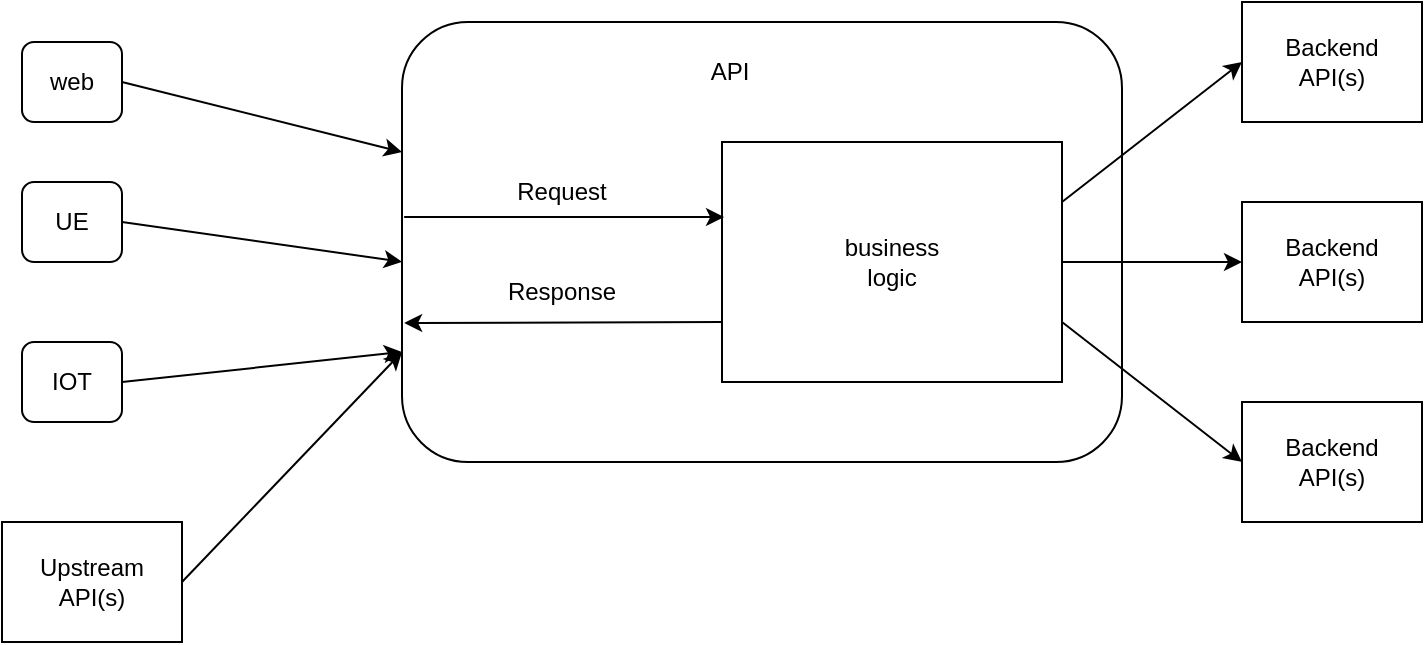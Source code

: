 <mxfile version="20.8.10" type="device" pages="5"><diagram id="UTQJ4f1rIJusMG6LC2Vi" name="api overview"><mxGraphModel dx="1114" dy="807" grid="1" gridSize="10" guides="1" tooltips="1" connect="1" arrows="1" fold="1" page="1" pageScale="1" pageWidth="827" pageHeight="1169" math="0" shadow="0"><root><mxCell id="0"/><mxCell id="1" parent="0"/><mxCell id="LK-l4XU__9V34fH3CyG--2" value="" style="rounded=1;whiteSpace=wrap;html=1;" vertex="1" parent="1"><mxGeometry x="280" y="190" width="360" height="220" as="geometry"/></mxCell><mxCell id="LK-l4XU__9V34fH3CyG--5" style="edgeStyle=none;rounded=0;orthogonalLoop=1;jettySize=auto;html=1;exitX=0;exitY=0.75;exitDx=0;exitDy=0;entryX=0.003;entryY=0.684;entryDx=0;entryDy=0;entryPerimeter=0;" edge="1" parent="1" source="LK-l4XU__9V34fH3CyG--3" target="LK-l4XU__9V34fH3CyG--2"><mxGeometry relative="1" as="geometry"/></mxCell><mxCell id="LK-l4XU__9V34fH3CyG--22" style="edgeStyle=none;rounded=0;orthogonalLoop=1;jettySize=auto;html=1;exitX=1;exitY=0.5;exitDx=0;exitDy=0;entryX=0;entryY=0.5;entryDx=0;entryDy=0;" edge="1" parent="1" source="LK-l4XU__9V34fH3CyG--3" target="LK-l4XU__9V34fH3CyG--19"><mxGeometry relative="1" as="geometry"/></mxCell><mxCell id="LK-l4XU__9V34fH3CyG--23" style="edgeStyle=none;rounded=0;orthogonalLoop=1;jettySize=auto;html=1;exitX=1;exitY=0.75;exitDx=0;exitDy=0;entryX=0;entryY=0.5;entryDx=0;entryDy=0;" edge="1" parent="1" source="LK-l4XU__9V34fH3CyG--3" target="LK-l4XU__9V34fH3CyG--20"><mxGeometry relative="1" as="geometry"/></mxCell><mxCell id="LK-l4XU__9V34fH3CyG--3" value="business&lt;br&gt;logic" style="rounded=0;whiteSpace=wrap;html=1;" vertex="1" parent="1"><mxGeometry x="440" y="250" width="170" height="120" as="geometry"/></mxCell><mxCell id="LK-l4XU__9V34fH3CyG--4" value="" style="endArrow=classic;html=1;rounded=0;exitX=0.003;exitY=0.443;exitDx=0;exitDy=0;exitPerimeter=0;entryX=0.006;entryY=0.313;entryDx=0;entryDy=0;entryPerimeter=0;" edge="1" parent="1" source="LK-l4XU__9V34fH3CyG--2" target="LK-l4XU__9V34fH3CyG--3"><mxGeometry width="50" height="50" relative="1" as="geometry"><mxPoint x="390" y="430" as="sourcePoint"/><mxPoint x="440" y="380" as="targetPoint"/></mxGeometry></mxCell><mxCell id="LK-l4XU__9V34fH3CyG--6" value="Request" style="text;html=1;strokeColor=none;fillColor=none;align=center;verticalAlign=middle;whiteSpace=wrap;rounded=0;" vertex="1" parent="1"><mxGeometry x="330" y="260" width="60" height="30" as="geometry"/></mxCell><mxCell id="LK-l4XU__9V34fH3CyG--7" value="Response" style="text;html=1;strokeColor=none;fillColor=none;align=center;verticalAlign=middle;whiteSpace=wrap;rounded=0;" vertex="1" parent="1"><mxGeometry x="330" y="310" width="60" height="30" as="geometry"/></mxCell><mxCell id="LK-l4XU__9V34fH3CyG--17" style="edgeStyle=none;rounded=0;orthogonalLoop=1;jettySize=auto;html=1;exitX=1;exitY=0.5;exitDx=0;exitDy=0;" edge="1" parent="1" source="LK-l4XU__9V34fH3CyG--8" target="LK-l4XU__9V34fH3CyG--2"><mxGeometry relative="1" as="geometry"/></mxCell><mxCell id="LK-l4XU__9V34fH3CyG--8" value="web" style="rounded=1;whiteSpace=wrap;html=1;" vertex="1" parent="1"><mxGeometry x="90" y="200" width="50" height="40" as="geometry"/></mxCell><mxCell id="LK-l4XU__9V34fH3CyG--16" style="edgeStyle=none;rounded=0;orthogonalLoop=1;jettySize=auto;html=1;exitX=1;exitY=0.5;exitDx=0;exitDy=0;entryX=0;entryY=0.545;entryDx=0;entryDy=0;entryPerimeter=0;" edge="1" parent="1" source="LK-l4XU__9V34fH3CyG--9" target="LK-l4XU__9V34fH3CyG--2"><mxGeometry relative="1" as="geometry"/></mxCell><mxCell id="LK-l4XU__9V34fH3CyG--9" value="UE" style="rounded=1;whiteSpace=wrap;html=1;" vertex="1" parent="1"><mxGeometry x="90" y="270" width="50" height="40" as="geometry"/></mxCell><mxCell id="LK-l4XU__9V34fH3CyG--15" style="edgeStyle=none;rounded=0;orthogonalLoop=1;jettySize=auto;html=1;exitX=1;exitY=0.5;exitDx=0;exitDy=0;entryX=0;entryY=0.75;entryDx=0;entryDy=0;" edge="1" parent="1" source="LK-l4XU__9V34fH3CyG--10" target="LK-l4XU__9V34fH3CyG--2"><mxGeometry relative="1" as="geometry"/></mxCell><mxCell id="LK-l4XU__9V34fH3CyG--10" value="IOT" style="rounded=1;whiteSpace=wrap;html=1;" vertex="1" parent="1"><mxGeometry x="90" y="350" width="50" height="40" as="geometry"/></mxCell><mxCell id="LK-l4XU__9V34fH3CyG--12" value="API" style="text;html=1;strokeColor=none;fillColor=none;align=center;verticalAlign=middle;whiteSpace=wrap;rounded=0;" vertex="1" parent="1"><mxGeometry x="414" y="200" width="60" height="30" as="geometry"/></mxCell><mxCell id="LK-l4XU__9V34fH3CyG--14" style="edgeStyle=none;rounded=0;orthogonalLoop=1;jettySize=auto;html=1;exitX=1;exitY=0.5;exitDx=0;exitDy=0;entryX=0;entryY=0.75;entryDx=0;entryDy=0;" edge="1" parent="1" source="LK-l4XU__9V34fH3CyG--13" target="LK-l4XU__9V34fH3CyG--2"><mxGeometry relative="1" as="geometry"/></mxCell><mxCell id="LK-l4XU__9V34fH3CyG--13" value="Upstream&lt;br&gt;API(s)" style="rounded=0;whiteSpace=wrap;html=1;" vertex="1" parent="1"><mxGeometry x="80" y="440" width="90" height="60" as="geometry"/></mxCell><mxCell id="LK-l4XU__9V34fH3CyG--18" value="Backend&lt;br&gt;API(s)" style="rounded=0;whiteSpace=wrap;html=1;" vertex="1" parent="1"><mxGeometry x="700" y="180" width="90" height="60" as="geometry"/></mxCell><mxCell id="LK-l4XU__9V34fH3CyG--19" value="Backend&lt;br&gt;API(s)" style="rounded=0;whiteSpace=wrap;html=1;" vertex="1" parent="1"><mxGeometry x="700" y="280" width="90" height="60" as="geometry"/></mxCell><mxCell id="LK-l4XU__9V34fH3CyG--20" value="Backend&lt;br&gt;API(s)" style="rounded=0;whiteSpace=wrap;html=1;" vertex="1" parent="1"><mxGeometry x="700" y="380" width="90" height="60" as="geometry"/></mxCell><mxCell id="LK-l4XU__9V34fH3CyG--21" value="" style="endArrow=classic;html=1;rounded=0;entryX=0;entryY=0.5;entryDx=0;entryDy=0;exitX=1;exitY=0.25;exitDx=0;exitDy=0;" edge="1" parent="1" source="LK-l4XU__9V34fH3CyG--3" target="LK-l4XU__9V34fH3CyG--18"><mxGeometry width="50" height="50" relative="1" as="geometry"><mxPoint x="390" y="430" as="sourcePoint"/><mxPoint x="440" y="380" as="targetPoint"/></mxGeometry></mxCell></root></mxGraphModel></diagram><diagram name="app deployment" id="UYutnCGMAZkLk47_DXjc"><mxGraphModel dx="1114" dy="807" grid="1" gridSize="10" guides="1" tooltips="1" connect="1" arrows="1" fold="1" page="1" pageScale="1" pageWidth="827" pageHeight="1169" math="0" shadow="0"><root><mxCell id="0"/><mxCell id="1" parent="0"/><mxCell id="0VnhGEaTbnOaIFjY1VzX-1" value="Internet" style="rounded=1;whiteSpace=wrap;html=1;" vertex="1" parent="1"><mxGeometry x="360" y="30" width="120" height="60" as="geometry"/></mxCell><mxCell id="0VnhGEaTbnOaIFjY1VzX-2" value="FW" style="rounded=1;whiteSpace=wrap;html=1;" vertex="1" parent="1"><mxGeometry x="360" y="140" width="120" height="60" as="geometry"/></mxCell><mxCell id="0VnhGEaTbnOaIFjY1VzX-7" style="rounded=0;orthogonalLoop=1;jettySize=auto;html=1;exitX=0.5;exitY=1;exitDx=0;exitDy=0;" edge="1" parent="1" source="0VnhGEaTbnOaIFjY1VzX-3" target="0VnhGEaTbnOaIFjY1VzX-4"><mxGeometry relative="1" as="geometry"/></mxCell><mxCell id="0VnhGEaTbnOaIFjY1VzX-9" style="edgeStyle=none;rounded=0;orthogonalLoop=1;jettySize=auto;html=1;exitX=0.5;exitY=1;exitDx=0;exitDy=0;entryX=0.5;entryY=0;entryDx=0;entryDy=0;" edge="1" parent="1" source="0VnhGEaTbnOaIFjY1VzX-3" target="0VnhGEaTbnOaIFjY1VzX-5"><mxGeometry relative="1" as="geometry"/></mxCell><mxCell id="0VnhGEaTbnOaIFjY1VzX-10" style="edgeStyle=none;rounded=0;orthogonalLoop=1;jettySize=auto;html=1;exitX=0.5;exitY=1;exitDx=0;exitDy=0;entryX=0.5;entryY=0;entryDx=0;entryDy=0;" edge="1" parent="1" source="0VnhGEaTbnOaIFjY1VzX-3" target="0VnhGEaTbnOaIFjY1VzX-6"><mxGeometry relative="1" as="geometry"/></mxCell><mxCell id="0VnhGEaTbnOaIFjY1VzX-3" value="LB" style="rounded=1;whiteSpace=wrap;html=1;" vertex="1" parent="1"><mxGeometry x="360" y="230" width="120" height="60" as="geometry"/></mxCell><mxCell id="0VnhGEaTbnOaIFjY1VzX-31" style="edgeStyle=none;rounded=0;orthogonalLoop=1;jettySize=auto;html=1;exitX=0.5;exitY=1;exitDx=0;exitDy=0;entryX=0.5;entryY=0;entryDx=0;entryDy=0;" edge="1" parent="1" source="0VnhGEaTbnOaIFjY1VzX-4" target="0VnhGEaTbnOaIFjY1VzX-15"><mxGeometry relative="1" as="geometry"/></mxCell><mxCell id="0VnhGEaTbnOaIFjY1VzX-32" style="edgeStyle=none;rounded=0;orthogonalLoop=1;jettySize=auto;html=1;exitX=0.5;exitY=1;exitDx=0;exitDy=0;" edge="1" parent="1" source="0VnhGEaTbnOaIFjY1VzX-4" target="0VnhGEaTbnOaIFjY1VzX-17"><mxGeometry relative="1" as="geometry"/></mxCell><mxCell id="0VnhGEaTbnOaIFjY1VzX-33" style="edgeStyle=none;rounded=0;orthogonalLoop=1;jettySize=auto;html=1;exitX=0.5;exitY=1;exitDx=0;exitDy=0;entryX=0.5;entryY=0;entryDx=0;entryDy=0;" edge="1" parent="1" source="0VnhGEaTbnOaIFjY1VzX-4" target="0VnhGEaTbnOaIFjY1VzX-19"><mxGeometry relative="1" as="geometry"/></mxCell><mxCell id="0VnhGEaTbnOaIFjY1VzX-34" style="edgeStyle=none;rounded=0;orthogonalLoop=1;jettySize=auto;html=1;exitX=0.5;exitY=1;exitDx=0;exitDy=0;entryX=0.5;entryY=0;entryDx=0;entryDy=0;" edge="1" parent="1" source="0VnhGEaTbnOaIFjY1VzX-4" target="0VnhGEaTbnOaIFjY1VzX-21"><mxGeometry relative="1" as="geometry"/></mxCell><mxCell id="0VnhGEaTbnOaIFjY1VzX-35" style="edgeStyle=none;rounded=0;orthogonalLoop=1;jettySize=auto;html=1;exitX=0.5;exitY=1;exitDx=0;exitDy=0;entryX=0.6;entryY=0;entryDx=0;entryDy=0;entryPerimeter=0;" edge="1" parent="1" source="0VnhGEaTbnOaIFjY1VzX-4" target="0VnhGEaTbnOaIFjY1VzX-23"><mxGeometry relative="1" as="geometry"/></mxCell><mxCell id="0VnhGEaTbnOaIFjY1VzX-4" value="reverse proxy" style="rounded=1;whiteSpace=wrap;html=1;" vertex="1" parent="1"><mxGeometry x="200" y="330" width="120" height="60" as="geometry"/></mxCell><mxCell id="0VnhGEaTbnOaIFjY1VzX-36" style="edgeStyle=none;rounded=0;orthogonalLoop=1;jettySize=auto;html=1;exitX=0.5;exitY=1;exitDx=0;exitDy=0;entryX=0.5;entryY=0;entryDx=0;entryDy=0;" edge="1" parent="1" source="0VnhGEaTbnOaIFjY1VzX-5" target="0VnhGEaTbnOaIFjY1VzX-15"><mxGeometry relative="1" as="geometry"/></mxCell><mxCell id="0VnhGEaTbnOaIFjY1VzX-37" style="edgeStyle=none;rounded=0;orthogonalLoop=1;jettySize=auto;html=1;exitX=0.5;exitY=1;exitDx=0;exitDy=0;entryX=0.5;entryY=0;entryDx=0;entryDy=0;" edge="1" parent="1" source="0VnhGEaTbnOaIFjY1VzX-5" target="0VnhGEaTbnOaIFjY1VzX-17"><mxGeometry relative="1" as="geometry"/></mxCell><mxCell id="0VnhGEaTbnOaIFjY1VzX-38" style="edgeStyle=none;rounded=0;orthogonalLoop=1;jettySize=auto;html=1;exitX=0.5;exitY=1;exitDx=0;exitDy=0;" edge="1" parent="1" source="0VnhGEaTbnOaIFjY1VzX-5" target="0VnhGEaTbnOaIFjY1VzX-19"><mxGeometry relative="1" as="geometry"/></mxCell><mxCell id="0VnhGEaTbnOaIFjY1VzX-39" style="edgeStyle=none;rounded=0;orthogonalLoop=1;jettySize=auto;html=1;exitX=0.5;exitY=1;exitDx=0;exitDy=0;entryX=0.5;entryY=0;entryDx=0;entryDy=0;" edge="1" parent="1" source="0VnhGEaTbnOaIFjY1VzX-5" target="0VnhGEaTbnOaIFjY1VzX-21"><mxGeometry relative="1" as="geometry"/></mxCell><mxCell id="0VnhGEaTbnOaIFjY1VzX-40" style="edgeStyle=none;rounded=0;orthogonalLoop=1;jettySize=auto;html=1;exitX=0.5;exitY=1;exitDx=0;exitDy=0;entryX=0.625;entryY=0;entryDx=0;entryDy=0;entryPerimeter=0;" edge="1" parent="1" source="0VnhGEaTbnOaIFjY1VzX-5" target="0VnhGEaTbnOaIFjY1VzX-23"><mxGeometry relative="1" as="geometry"/></mxCell><mxCell id="0VnhGEaTbnOaIFjY1VzX-5" value="reverse proxy" style="rounded=1;whiteSpace=wrap;html=1;" vertex="1" parent="1"><mxGeometry x="360" y="330" width="120" height="60" as="geometry"/></mxCell><mxCell id="0VnhGEaTbnOaIFjY1VzX-41" style="edgeStyle=none;rounded=0;orthogonalLoop=1;jettySize=auto;html=1;exitX=0.5;exitY=1;exitDx=0;exitDy=0;entryX=0.5;entryY=0;entryDx=0;entryDy=0;" edge="1" parent="1" source="0VnhGEaTbnOaIFjY1VzX-6" target="0VnhGEaTbnOaIFjY1VzX-15"><mxGeometry relative="1" as="geometry"/></mxCell><mxCell id="0VnhGEaTbnOaIFjY1VzX-42" style="edgeStyle=none;rounded=0;orthogonalLoop=1;jettySize=auto;html=1;exitX=0.5;exitY=1;exitDx=0;exitDy=0;entryX=0.5;entryY=0;entryDx=0;entryDy=0;" edge="1" parent="1" source="0VnhGEaTbnOaIFjY1VzX-6" target="0VnhGEaTbnOaIFjY1VzX-17"><mxGeometry relative="1" as="geometry"/></mxCell><mxCell id="0VnhGEaTbnOaIFjY1VzX-43" style="edgeStyle=none;rounded=0;orthogonalLoop=1;jettySize=auto;html=1;exitX=0.5;exitY=1;exitDx=0;exitDy=0;entryX=0.5;entryY=0;entryDx=0;entryDy=0;" edge="1" parent="1" source="0VnhGEaTbnOaIFjY1VzX-6" target="0VnhGEaTbnOaIFjY1VzX-19"><mxGeometry relative="1" as="geometry"/></mxCell><mxCell id="0VnhGEaTbnOaIFjY1VzX-44" style="edgeStyle=none;rounded=0;orthogonalLoop=1;jettySize=auto;html=1;exitX=0.5;exitY=1;exitDx=0;exitDy=0;" edge="1" parent="1" source="0VnhGEaTbnOaIFjY1VzX-6" target="0VnhGEaTbnOaIFjY1VzX-21"><mxGeometry relative="1" as="geometry"/></mxCell><mxCell id="0VnhGEaTbnOaIFjY1VzX-45" style="edgeStyle=none;rounded=0;orthogonalLoop=1;jettySize=auto;html=1;exitX=0.5;exitY=1;exitDx=0;exitDy=0;entryX=0.592;entryY=0;entryDx=0;entryDy=0;entryPerimeter=0;" edge="1" parent="1" source="0VnhGEaTbnOaIFjY1VzX-6" target="0VnhGEaTbnOaIFjY1VzX-23"><mxGeometry relative="1" as="geometry"/></mxCell><mxCell id="0VnhGEaTbnOaIFjY1VzX-6" value="reverse proxy" style="rounded=1;whiteSpace=wrap;html=1;" vertex="1" parent="1"><mxGeometry x="520" y="330" width="120" height="60" as="geometry"/></mxCell><mxCell id="0VnhGEaTbnOaIFjY1VzX-12" value="" style="endArrow=none;html=1;rounded=0;" edge="1" parent="1"><mxGeometry width="50" height="50" relative="1" as="geometry"><mxPoint x="80" y="120" as="sourcePoint"/><mxPoint x="770" y="120" as="targetPoint"/></mxGeometry></mxCell><mxCell id="0VnhGEaTbnOaIFjY1VzX-13" value="" style="endArrow=classic;html=1;rounded=0;entryX=0.5;entryY=0;entryDx=0;entryDy=0;" edge="1" parent="1" source="0VnhGEaTbnOaIFjY1VzX-2" target="0VnhGEaTbnOaIFjY1VzX-3"><mxGeometry width="50" height="50" relative="1" as="geometry"><mxPoint x="390" y="440" as="sourcePoint"/><mxPoint x="440" y="390" as="targetPoint"/></mxGeometry></mxCell><mxCell id="0VnhGEaTbnOaIFjY1VzX-46" style="edgeStyle=none;rounded=0;orthogonalLoop=1;jettySize=auto;html=1;exitX=0.5;exitY=1;exitDx=0;exitDy=0;entryX=0.5;entryY=0;entryDx=0;entryDy=0;" edge="1" parent="1" source="0VnhGEaTbnOaIFjY1VzX-14" target="0VnhGEaTbnOaIFjY1VzX-26"><mxGeometry relative="1" as="geometry"/></mxCell><mxCell id="0VnhGEaTbnOaIFjY1VzX-14" value="api server" style="rounded=1;whiteSpace=wrap;html=1;" vertex="1" parent="1"><mxGeometry x="50" y="480" width="120" height="60" as="geometry"/></mxCell><mxCell id="0VnhGEaTbnOaIFjY1VzX-15" value="FW" style="rounded=1;whiteSpace=wrap;html=1;" vertex="1" parent="1"><mxGeometry x="50" y="450" width="120" height="30" as="geometry"/></mxCell><mxCell id="0VnhGEaTbnOaIFjY1VzX-47" style="edgeStyle=none;rounded=0;orthogonalLoop=1;jettySize=auto;html=1;exitX=0.5;exitY=1;exitDx=0;exitDy=0;entryX=0.5;entryY=0;entryDx=0;entryDy=0;" edge="1" parent="1" source="0VnhGEaTbnOaIFjY1VzX-16" target="0VnhGEaTbnOaIFjY1VzX-26"><mxGeometry relative="1" as="geometry"/></mxCell><mxCell id="0VnhGEaTbnOaIFjY1VzX-16" value="api server" style="rounded=1;whiteSpace=wrap;html=1;" vertex="1" parent="1"><mxGeometry x="210" y="480" width="120" height="60" as="geometry"/></mxCell><mxCell id="0VnhGEaTbnOaIFjY1VzX-17" value="FW" style="rounded=1;whiteSpace=wrap;html=1;" vertex="1" parent="1"><mxGeometry x="210" y="450" width="120" height="30" as="geometry"/></mxCell><mxCell id="0VnhGEaTbnOaIFjY1VzX-48" style="edgeStyle=none;rounded=0;orthogonalLoop=1;jettySize=auto;html=1;exitX=0.5;exitY=1;exitDx=0;exitDy=0;entryX=0.5;entryY=0;entryDx=0;entryDy=0;" edge="1" parent="1" source="0VnhGEaTbnOaIFjY1VzX-18" target="0VnhGEaTbnOaIFjY1VzX-26"><mxGeometry relative="1" as="geometry"/></mxCell><mxCell id="0VnhGEaTbnOaIFjY1VzX-18" value="api server" style="rounded=1;whiteSpace=wrap;html=1;" vertex="1" parent="1"><mxGeometry x="370" y="480" width="120" height="60" as="geometry"/></mxCell><mxCell id="0VnhGEaTbnOaIFjY1VzX-19" value="FW" style="rounded=1;whiteSpace=wrap;html=1;" vertex="1" parent="1"><mxGeometry x="370" y="450" width="120" height="30" as="geometry"/></mxCell><mxCell id="0VnhGEaTbnOaIFjY1VzX-49" style="edgeStyle=none;rounded=0;orthogonalLoop=1;jettySize=auto;html=1;exitX=0.5;exitY=1;exitDx=0;exitDy=0;entryX=0.5;entryY=0;entryDx=0;entryDy=0;" edge="1" parent="1" source="0VnhGEaTbnOaIFjY1VzX-20" target="0VnhGEaTbnOaIFjY1VzX-26"><mxGeometry relative="1" as="geometry"/></mxCell><mxCell id="0VnhGEaTbnOaIFjY1VzX-20" value="api server" style="rounded=1;whiteSpace=wrap;html=1;" vertex="1" parent="1"><mxGeometry x="530" y="480" width="120" height="60" as="geometry"/></mxCell><mxCell id="0VnhGEaTbnOaIFjY1VzX-21" value="FW" style="rounded=1;whiteSpace=wrap;html=1;" vertex="1" parent="1"><mxGeometry x="530" y="450" width="120" height="30" as="geometry"/></mxCell><mxCell id="0VnhGEaTbnOaIFjY1VzX-50" style="edgeStyle=none;rounded=0;orthogonalLoop=1;jettySize=auto;html=1;exitX=0.5;exitY=1;exitDx=0;exitDy=0;entryX=0.5;entryY=0;entryDx=0;entryDy=0;" edge="1" parent="1" source="0VnhGEaTbnOaIFjY1VzX-22" target="0VnhGEaTbnOaIFjY1VzX-26"><mxGeometry relative="1" as="geometry"><mxPoint x="400" y="580" as="targetPoint"/></mxGeometry></mxCell><mxCell id="0VnhGEaTbnOaIFjY1VzX-22" value="api server" style="rounded=1;whiteSpace=wrap;html=1;" vertex="1" parent="1"><mxGeometry x="677" y="480" width="120" height="60" as="geometry"/></mxCell><mxCell id="0VnhGEaTbnOaIFjY1VzX-23" value="FW" style="rounded=1;whiteSpace=wrap;html=1;" vertex="1" parent="1"><mxGeometry x="677" y="450" width="120" height="30" as="geometry"/></mxCell><mxCell id="0VnhGEaTbnOaIFjY1VzX-24" value="DB" style="shape=cylinder3;whiteSpace=wrap;html=1;boundedLbl=1;backgroundOutline=1;size=15;" vertex="1" parent="1"><mxGeometry x="250" y="680" width="110" height="80" as="geometry"/></mxCell><mxCell id="0VnhGEaTbnOaIFjY1VzX-25" value="DB" style="shape=cylinder3;whiteSpace=wrap;html=1;boundedLbl=1;backgroundOutline=1;size=15;" vertex="1" parent="1"><mxGeometry x="500" y="680" width="110" height="80" as="geometry"/></mxCell><mxCell id="0VnhGEaTbnOaIFjY1VzX-28" style="edgeStyle=none;rounded=0;orthogonalLoop=1;jettySize=auto;html=1;exitX=0.5;exitY=1;exitDx=0;exitDy=0;entryX=0.5;entryY=0;entryDx=0;entryDy=0;entryPerimeter=0;" edge="1" parent="1" source="0VnhGEaTbnOaIFjY1VzX-26" target="0VnhGEaTbnOaIFjY1VzX-24"><mxGeometry relative="1" as="geometry"/></mxCell><mxCell id="0VnhGEaTbnOaIFjY1VzX-30" style="edgeStyle=none;rounded=0;orthogonalLoop=1;jettySize=auto;html=1;exitX=0.5;exitY=1;exitDx=0;exitDy=0;" edge="1" parent="1" source="0VnhGEaTbnOaIFjY1VzX-26" target="0VnhGEaTbnOaIFjY1VzX-29"><mxGeometry relative="1" as="geometry"/></mxCell><mxCell id="0VnhGEaTbnOaIFjY1VzX-26" value="LB" style="rounded=1;whiteSpace=wrap;html=1;" vertex="1" parent="1"><mxGeometry x="367" y="584.5" width="120" height="60" as="geometry"/></mxCell><mxCell id="0VnhGEaTbnOaIFjY1VzX-27" value="" style="endArrow=classic;html=1;rounded=0;entryX=0.445;entryY=-0.025;entryDx=0;entryDy=0;entryPerimeter=0;exitX=0.5;exitY=1;exitDx=0;exitDy=0;" edge="1" parent="1" source="0VnhGEaTbnOaIFjY1VzX-26" target="0VnhGEaTbnOaIFjY1VzX-25"><mxGeometry width="50" height="50" relative="1" as="geometry"><mxPoint x="390" y="440" as="sourcePoint"/><mxPoint x="440" y="390" as="targetPoint"/></mxGeometry></mxCell><mxCell id="0VnhGEaTbnOaIFjY1VzX-29" value="DB" style="shape=cylinder3;whiteSpace=wrap;html=1;boundedLbl=1;backgroundOutline=1;size=15;" vertex="1" parent="1"><mxGeometry x="373" y="680" width="110" height="80" as="geometry"/></mxCell><mxCell id="EfIH0_Uw873dqAbraAEa-1" value="SSL termination&lt;br&gt;Validating credentials" style="text;html=1;strokeColor=none;fillColor=none;align=center;verticalAlign=middle;whiteSpace=wrap;rounded=0;" vertex="1" parent="1"><mxGeometry x="50" y="320" width="120" height="60" as="geometry"/></mxCell></root></mxGraphModel></diagram><diagram id="A8_GDmb6mR5MexbmW_4p" name="trust boundaries"><mxGraphModel dx="1114" dy="807" grid="1" gridSize="10" guides="1" tooltips="1" connect="1" arrows="1" fold="1" page="1" pageScale="1" pageWidth="827" pageHeight="1169" math="0" shadow="0"><root><mxCell id="0"/><mxCell id="1" parent="0"/><mxCell id="mzgLBK4hnCnda5t3XHzd-3" value="" style="rounded=0;whiteSpace=wrap;html=1;dashed=1;" vertex="1" parent="1"><mxGeometry x="244" y="221" width="436" height="160" as="geometry"/></mxCell><mxCell id="mzgLBK4hnCnda5t3XHzd-2" value="" style="rounded=0;whiteSpace=wrap;html=1;dashed=1;" vertex="1" parent="1"><mxGeometry x="270" y="260" width="180" height="110" as="geometry"/></mxCell><mxCell id="mzgLBK4hnCnda5t3XHzd-1" value="API" style="rounded=0;whiteSpace=wrap;html=1;" vertex="1" parent="1"><mxGeometry x="295" y="290" width="120" height="60" as="geometry"/></mxCell><mxCell id="mzgLBK4hnCnda5t3XHzd-4" value="API user account" style="text;html=1;strokeColor=none;fillColor=none;align=center;verticalAlign=middle;whiteSpace=wrap;rounded=0;" vertex="1" parent="1"><mxGeometry x="271" y="255" width="150" height="40" as="geometry"/></mxCell><mxCell id="mzgLBK4hnCnda5t3XHzd-5" value="Datacenter cluster" style="text;html=1;strokeColor=none;fillColor=none;align=center;verticalAlign=middle;whiteSpace=wrap;rounded=0;" vertex="1" parent="1"><mxGeometry x="390" y="215" width="150" height="40" as="geometry"/></mxCell><mxCell id="mzgLBK4hnCnda5t3XHzd-6" value="" style="rounded=0;whiteSpace=wrap;html=1;dashed=1;" vertex="1" parent="1"><mxGeometry x="460" y="260" width="210" height="110" as="geometry"/></mxCell><mxCell id="mzgLBK4hnCnda5t3XHzd-7" value="DB user account" style="text;html=1;strokeColor=none;fillColor=none;align=center;verticalAlign=middle;whiteSpace=wrap;rounded=0;" vertex="1" parent="1"><mxGeometry x="490" y="260" width="150" height="40" as="geometry"/></mxCell><mxCell id="mzgLBK4hnCnda5t3XHzd-8" value="DBMS" style="rounded=0;whiteSpace=wrap;html=1;" vertex="1" parent="1"><mxGeometry x="470" y="290" width="90" height="60" as="geometry"/></mxCell><mxCell id="mzgLBK4hnCnda5t3XHzd-9" value="Data" style="rounded=0;whiteSpace=wrap;html=1;" vertex="1" parent="1"><mxGeometry x="570" y="290" width="90" height="60" as="geometry"/></mxCell><mxCell id="mzgLBK4hnCnda5t3XHzd-10" value="" style="rounded=0;whiteSpace=wrap;html=1;dashed=1;" vertex="1" parent="1"><mxGeometry x="74" y="221" width="120" height="99" as="geometry"/></mxCell><mxCell id="mzgLBK4hnCnda5t3XHzd-11" value="Web&lt;br&gt;app" style="rounded=0;whiteSpace=wrap;html=1;" vertex="1" parent="1"><mxGeometry x="95" y="255" width="70" height="60" as="geometry"/></mxCell><mxCell id="mzgLBK4hnCnda5t3XHzd-12" value="Web browser" style="text;html=1;strokeColor=none;fillColor=none;align=center;verticalAlign=middle;whiteSpace=wrap;rounded=0;" vertex="1" parent="1"><mxGeometry x="70" y="221" width="130" height="30" as="geometry"/></mxCell><mxCell id="mzgLBK4hnCnda5t3XHzd-13" value="" style="rounded=0;whiteSpace=wrap;html=1;dashed=1;" vertex="1" parent="1"><mxGeometry x="75" y="330" width="120" height="99" as="geometry"/></mxCell><mxCell id="mzgLBK4hnCnda5t3XHzd-17" style="edgeStyle=none;rounded=0;orthogonalLoop=1;jettySize=auto;html=1;exitX=1;exitY=0.5;exitDx=0;exitDy=0;entryX=0;entryY=0.5;entryDx=0;entryDy=0;" edge="1" parent="1" source="mzgLBK4hnCnda5t3XHzd-14" target="mzgLBK4hnCnda5t3XHzd-1"><mxGeometry relative="1" as="geometry"/></mxCell><mxCell id="mzgLBK4hnCnda5t3XHzd-14" value="Mobile&lt;br&gt;app" style="rounded=0;whiteSpace=wrap;html=1;" vertex="1" parent="1"><mxGeometry x="100" y="364" width="70" height="60" as="geometry"/></mxCell><mxCell id="mzgLBK4hnCnda5t3XHzd-15" value="Smartphone" style="text;html=1;strokeColor=none;fillColor=none;align=center;verticalAlign=middle;whiteSpace=wrap;rounded=0;" vertex="1" parent="1"><mxGeometry x="70" y="330" width="130" height="30" as="geometry"/></mxCell><mxCell id="mzgLBK4hnCnda5t3XHzd-16" value="" style="endArrow=classic;html=1;rounded=0;exitX=1;exitY=0.5;exitDx=0;exitDy=0;entryX=0;entryY=0.5;entryDx=0;entryDy=0;" edge="1" parent="1" source="mzgLBK4hnCnda5t3XHzd-11" target="mzgLBK4hnCnda5t3XHzd-1"><mxGeometry width="50" height="50" relative="1" as="geometry"><mxPoint x="390" y="420" as="sourcePoint"/><mxPoint x="440" y="370" as="targetPoint"/></mxGeometry></mxCell></root></mxGraphModel></diagram><diagram id="vLaOVteaBSqtZF94Cls-" name="security mechanims"><mxGraphModel dx="1114" dy="807" grid="1" gridSize="10" guides="1" tooltips="1" connect="1" arrows="1" fold="1" page="1" pageScale="1" pageWidth="827" pageHeight="1169" math="0" shadow="0"><root><mxCell id="0"/><mxCell id="1" parent="0"/><mxCell id="OOC37ww47fr4QVLj-9zK-1" value="" style="rounded=1;whiteSpace=wrap;html=1;" vertex="1" parent="1"><mxGeometry x="170" y="190" width="470" height="220" as="geometry"/></mxCell><mxCell id="OOC37ww47fr4QVLj-9zK-2" value="Business/App&lt;br&gt;logic" style="rounded=0;whiteSpace=wrap;html=1;" vertex="1" parent="1"><mxGeometry x="440" y="240" width="170" height="120" as="geometry"/></mxCell><mxCell id="OOC37ww47fr4QVLj-9zK-3" value="API" style="text;html=1;strokeColor=none;fillColor=none;align=center;verticalAlign=middle;whiteSpace=wrap;rounded=0;" vertex="1" parent="1"><mxGeometry x="414" y="200" width="60" height="30" as="geometry"/></mxCell><mxCell id="OOC37ww47fr4QVLj-9zK-4" value="encryption" style="rounded=1;whiteSpace=wrap;html=1;dashed=1;" vertex="1" parent="1"><mxGeometry x="100" y="250" width="80" height="60" as="geometry"/></mxCell><mxCell id="OOC37ww47fr4QVLj-9zK-5" value="Rate Limiting" style="rounded=0;whiteSpace=wrap;html=1;rotation=90;" vertex="1" parent="1"><mxGeometry x="130" y="280" width="160" height="40" as="geometry"/></mxCell><mxCell id="OOC37ww47fr4QVLj-9zK-6" value="Authenticating" style="rounded=0;whiteSpace=wrap;html=1;rotation=90;" vertex="1" parent="1"><mxGeometry x="190" y="280" width="160" height="40" as="geometry"/></mxCell><mxCell id="OOC37ww47fr4QVLj-9zK-7" value="Audit Logs" style="rounded=0;whiteSpace=wrap;html=1;rotation=90;" vertex="1" parent="1"><mxGeometry x="250" y="280" width="160" height="40" as="geometry"/></mxCell><mxCell id="OOC37ww47fr4QVLj-9zK-8" value="Authorization" style="rounded=0;whiteSpace=wrap;html=1;rotation=90;" vertex="1" parent="1"><mxGeometry x="304" y="280" width="160" height="40" as="geometry"/></mxCell><mxCell id="OOC37ww47fr4QVLj-9zK-9" value="HTTPS" style="text;html=1;strokeColor=none;fillColor=none;align=center;verticalAlign=middle;whiteSpace=wrap;rounded=0;" vertex="1" parent="1"><mxGeometry x="70" y="320" width="60" height="30" as="geometry"/></mxCell></root></mxGraphModel></diagram><diagram id="qOqpwdgOp6EtHd-LQQtW" name="token"><mxGraphModel dx="1114" dy="807" grid="1" gridSize="10" guides="1" tooltips="1" connect="1" arrows="1" fold="1" page="1" pageScale="1" pageWidth="827" pageHeight="1169" math="0" shadow="0"><root><mxCell id="0"/><mxCell id="1" parent="0"/><mxCell id="6WYYM3ykGWrkTOSaMG5Q-4" style="edgeStyle=none;rounded=0;orthogonalLoop=1;jettySize=auto;html=1;exitX=1;exitY=0.25;exitDx=0;exitDy=0;entryX=0;entryY=0.25;entryDx=0;entryDy=0;" edge="1" parent="1" source="6WYYM3ykGWrkTOSaMG5Q-1" target="6WYYM3ykGWrkTOSaMG5Q-2"><mxGeometry relative="1" as="geometry"/></mxCell><mxCell id="6WYYM3ykGWrkTOSaMG5Q-1" value="client" style="rounded=1;whiteSpace=wrap;html=1;" vertex="1" parent="1"><mxGeometry x="30" y="110" width="120" height="60" as="geometry"/></mxCell><mxCell id="6WYYM3ykGWrkTOSaMG5Q-5" style="edgeStyle=none;rounded=0;orthogonalLoop=1;jettySize=auto;html=1;exitX=0;exitY=0.75;exitDx=0;exitDy=0;entryX=1;entryY=0.75;entryDx=0;entryDy=0;" edge="1" parent="1" source="6WYYM3ykGWrkTOSaMG5Q-2" target="6WYYM3ykGWrkTOSaMG5Q-1"><mxGeometry relative="1" as="geometry"/></mxCell><mxCell id="6WYYM3ykGWrkTOSaMG5Q-15" style="edgeStyle=none;rounded=0;orthogonalLoop=1;jettySize=auto;html=1;exitX=1;exitY=0.5;exitDx=0;exitDy=0;entryX=0;entryY=0.5;entryDx=0;entryDy=0;entryPerimeter=0;" edge="1" parent="1" source="6WYYM3ykGWrkTOSaMG5Q-2" target="6WYYM3ykGWrkTOSaMG5Q-3"><mxGeometry relative="1" as="geometry"/></mxCell><mxCell id="6WYYM3ykGWrkTOSaMG5Q-2" value="API Server" style="rounded=0;whiteSpace=wrap;html=1;" vertex="1" parent="1"><mxGeometry x="340" y="110" width="120" height="60" as="geometry"/></mxCell><mxCell id="6WYYM3ykGWrkTOSaMG5Q-3" value="Token&lt;br&gt;Store" style="shape=cylinder3;whiteSpace=wrap;html=1;boundedLbl=1;backgroundOutline=1;size=15;" vertex="1" parent="1"><mxGeometry x="510" y="160" width="90" height="90" as="geometry"/></mxCell><mxCell id="6WYYM3ykGWrkTOSaMG5Q-6" value="Dedicated login endpoint" style="text;html=1;strokeColor=none;fillColor=none;align=center;verticalAlign=middle;whiteSpace=wrap;rounded=0;" vertex="1" parent="1"><mxGeometry x="320" y="60" width="60" height="30" as="geometry"/></mxCell><mxCell id="6WYYM3ykGWrkTOSaMG5Q-7" value="Login (username/password)" style="text;html=1;strokeColor=none;fillColor=none;align=center;verticalAlign=middle;whiteSpace=wrap;rounded=0;" vertex="1" parent="1"><mxGeometry x="160" y="100" width="160" height="30" as="geometry"/></mxCell><mxCell id="6WYYM3ykGWrkTOSaMG5Q-8" value="Token" style="text;html=1;strokeColor=none;fillColor=none;align=center;verticalAlign=middle;whiteSpace=wrap;rounded=0;" vertex="1" parent="1"><mxGeometry x="210" y="160" width="60" height="30" as="geometry"/></mxCell><mxCell id="6WYYM3ykGWrkTOSaMG5Q-9" value="token is time bound" style="text;html=1;strokeColor=none;fillColor=none;align=center;verticalAlign=middle;whiteSpace=wrap;rounded=0;" vertex="1" parent="1"><mxGeometry x="150" y="200" width="60" height="30" as="geometry"/></mxCell><mxCell id="6WYYM3ykGWrkTOSaMG5Q-14" style="edgeStyle=none;rounded=0;orthogonalLoop=1;jettySize=auto;html=1;exitX=1;exitY=0.5;exitDx=0;exitDy=0;entryX=0;entryY=0;entryDx=0;entryDy=60;entryPerimeter=0;" edge="1" parent="1" source="6WYYM3ykGWrkTOSaMG5Q-10" target="6WYYM3ykGWrkTOSaMG5Q-3"><mxGeometry relative="1" as="geometry"/></mxCell><mxCell id="6WYYM3ykGWrkTOSaMG5Q-10" value="API Server" style="rounded=0;whiteSpace=wrap;html=1;" vertex="1" parent="1"><mxGeometry x="340" y="260" width="120" height="60" as="geometry"/></mxCell><mxCell id="6WYYM3ykGWrkTOSaMG5Q-12" style="edgeStyle=none;rounded=0;orthogonalLoop=1;jettySize=auto;html=1;exitX=1;exitY=0.25;exitDx=0;exitDy=0;entryX=0;entryY=0.25;entryDx=0;entryDy=0;" edge="1" parent="1" source="6WYYM3ykGWrkTOSaMG5Q-11" target="6WYYM3ykGWrkTOSaMG5Q-10"><mxGeometry relative="1" as="geometry"/></mxCell><mxCell id="6WYYM3ykGWrkTOSaMG5Q-11" value="client" style="rounded=1;whiteSpace=wrap;html=1;" vertex="1" parent="1"><mxGeometry x="30" y="260" width="120" height="60" as="geometry"/></mxCell><mxCell id="6WYYM3ykGWrkTOSaMG5Q-13" value="Token" style="text;html=1;strokeColor=none;fillColor=none;align=center;verticalAlign=middle;whiteSpace=wrap;rounded=0;" vertex="1" parent="1"><mxGeometry x="210" y="246" width="60" height="30" as="geometry"/></mxCell><mxCell id="6WYYM3ykGWrkTOSaMG5Q-16" value="DB lookup to see if the client was authenticated" style="text;html=1;strokeColor=none;fillColor=none;align=center;verticalAlign=middle;whiteSpace=wrap;rounded=0;" vertex="1" parent="1"><mxGeometry x="470" y="260" width="140" height="60" as="geometry"/></mxCell><mxCell id="6WYYM3ykGWrkTOSaMG5Q-17" value="login&amp;nbsp; ep" style="rounded=1;whiteSpace=wrap;html=1;rotation=90;" vertex="1" parent="1"><mxGeometry x="310" y="130" width="80" height="20" as="geometry"/></mxCell><mxCell id="6WYYM3ykGWrkTOSaMG5Q-18" value="api ep" style="rounded=1;whiteSpace=wrap;html=1;rotation=90;" vertex="1" parent="1"><mxGeometry x="310" y="280" width="80" height="20" as="geometry"/></mxCell></root></mxGraphModel></diagram></mxfile>